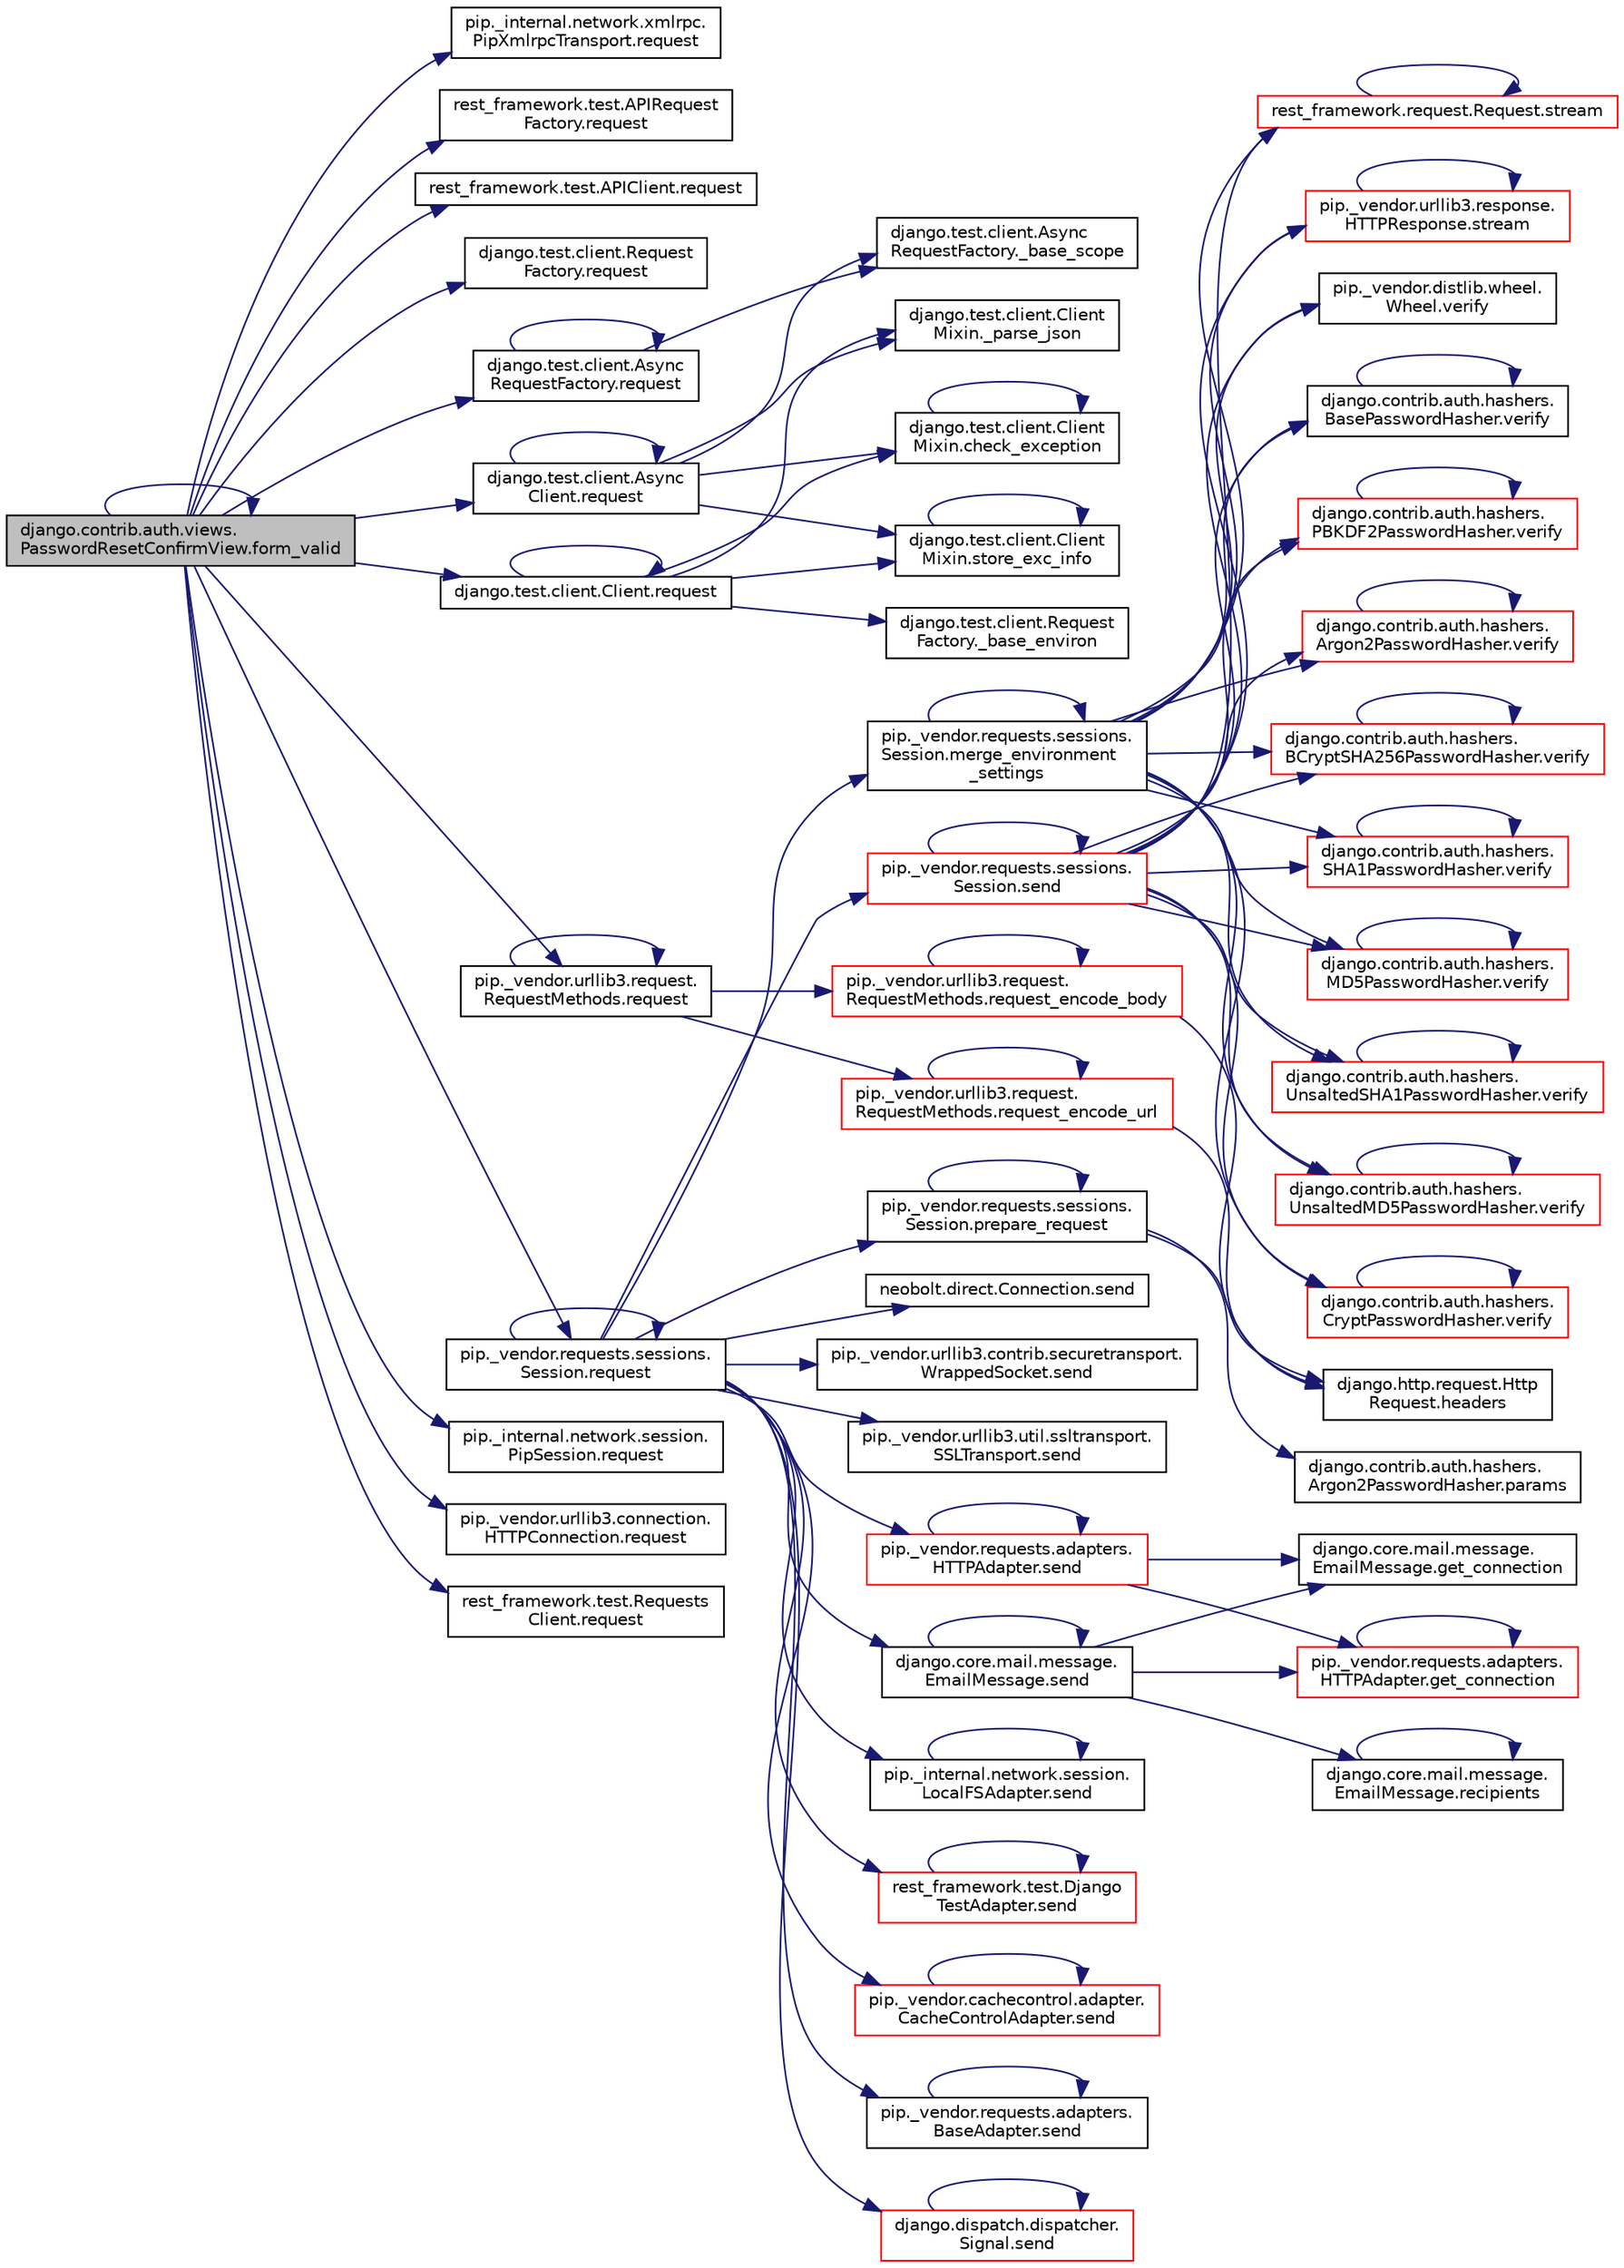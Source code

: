 digraph "django.contrib.auth.views.PasswordResetConfirmView.form_valid"
{
 // LATEX_PDF_SIZE
  edge [fontname="Helvetica",fontsize="10",labelfontname="Helvetica",labelfontsize="10"];
  node [fontname="Helvetica",fontsize="10",shape=record];
  rankdir="LR";
  Node1 [label="django.contrib.auth.views.\lPasswordResetConfirmView.form_valid",height=0.2,width=0.4,color="black", fillcolor="grey75", style="filled", fontcolor="black",tooltip=" "];
  Node1 -> Node1 [color="midnightblue",fontsize="10",style="solid",fontname="Helvetica"];
  Node1 -> Node2 [color="midnightblue",fontsize="10",style="solid",fontname="Helvetica"];
  Node2 [label="pip._internal.network.xmlrpc.\lPipXmlrpcTransport.request",height=0.2,width=0.4,color="black", fillcolor="white", style="filled",URL="$dd/d8a/classpip_1_1__internal_1_1network_1_1xmlrpc_1_1_pip_xmlrpc_transport.html#adb84317dcc522d845a56ce9cc4f82522",tooltip=" "];
  Node1 -> Node3 [color="midnightblue",fontsize="10",style="solid",fontname="Helvetica"];
  Node3 [label="rest_framework.test.APIRequest\lFactory.request",height=0.2,width=0.4,color="black", fillcolor="white", style="filled",URL="$da/d3c/classrest__framework_1_1test_1_1_a_p_i_request_factory.html#abd5931aada009b9fb1f1577613acd058",tooltip=" "];
  Node1 -> Node4 [color="midnightblue",fontsize="10",style="solid",fontname="Helvetica"];
  Node4 [label="rest_framework.test.APIClient.request",height=0.2,width=0.4,color="black", fillcolor="white", style="filled",URL="$da/d51/classrest__framework_1_1test_1_1_a_p_i_client.html#a77b55b2a0a90921243b61303fc37e59d",tooltip=" "];
  Node1 -> Node5 [color="midnightblue",fontsize="10",style="solid",fontname="Helvetica"];
  Node5 [label="django.test.client.Request\lFactory.request",height=0.2,width=0.4,color="black", fillcolor="white", style="filled",URL="$db/d7f/classdjango_1_1test_1_1client_1_1_request_factory.html#a12550839ba4cbabcf38bff0d2ff69f0a",tooltip=" "];
  Node1 -> Node6 [color="midnightblue",fontsize="10",style="solid",fontname="Helvetica"];
  Node6 [label="django.test.client.Async\lRequestFactory.request",height=0.2,width=0.4,color="black", fillcolor="white", style="filled",URL="$d6/de5/classdjango_1_1test_1_1client_1_1_async_request_factory.html#a8dcee74bc0f05203aa2aa2aad95555a9",tooltip=" "];
  Node6 -> Node7 [color="midnightblue",fontsize="10",style="solid",fontname="Helvetica"];
  Node7 [label="django.test.client.Async\lRequestFactory._base_scope",height=0.2,width=0.4,color="black", fillcolor="white", style="filled",URL="$d6/de5/classdjango_1_1test_1_1client_1_1_async_request_factory.html#a0f3b06a02852c6111eaab5a2c6b6b4fd",tooltip=" "];
  Node6 -> Node6 [color="midnightblue",fontsize="10",style="solid",fontname="Helvetica"];
  Node1 -> Node8 [color="midnightblue",fontsize="10",style="solid",fontname="Helvetica"];
  Node8 [label="django.test.client.Client.request",height=0.2,width=0.4,color="black", fillcolor="white", style="filled",URL="$d2/d2e/classdjango_1_1test_1_1client_1_1_client.html#a4b25cead120a234c08a522e016cb6138",tooltip=" "];
  Node8 -> Node9 [color="midnightblue",fontsize="10",style="solid",fontname="Helvetica"];
  Node9 [label="django.test.client.Request\lFactory._base_environ",height=0.2,width=0.4,color="black", fillcolor="white", style="filled",URL="$db/d7f/classdjango_1_1test_1_1client_1_1_request_factory.html#aebfbaaf544ab47e0aaaa3a282ab99dc2",tooltip=" "];
  Node8 -> Node10 [color="midnightblue",fontsize="10",style="solid",fontname="Helvetica"];
  Node10 [label="django.test.client.Client\lMixin._parse_json",height=0.2,width=0.4,color="black", fillcolor="white", style="filled",URL="$da/dd7/classdjango_1_1test_1_1client_1_1_client_mixin.html#a8286559999fe1a685cf2a3e398b01883",tooltip=" "];
  Node8 -> Node11 [color="midnightblue",fontsize="10",style="solid",fontname="Helvetica"];
  Node11 [label="django.test.client.Client\lMixin.check_exception",height=0.2,width=0.4,color="black", fillcolor="white", style="filled",URL="$da/dd7/classdjango_1_1test_1_1client_1_1_client_mixin.html#a3e5eb4fb98154c3fee071554699b0a02",tooltip=" "];
  Node11 -> Node11 [color="midnightblue",fontsize="10",style="solid",fontname="Helvetica"];
  Node8 -> Node8 [color="midnightblue",fontsize="10",style="solid",fontname="Helvetica"];
  Node8 -> Node12 [color="midnightblue",fontsize="10",style="solid",fontname="Helvetica"];
  Node12 [label="django.test.client.Client\lMixin.store_exc_info",height=0.2,width=0.4,color="black", fillcolor="white", style="filled",URL="$da/dd7/classdjango_1_1test_1_1client_1_1_client_mixin.html#a97e2ed480f9ee415e64f1764bdd38c31",tooltip=" "];
  Node12 -> Node12 [color="midnightblue",fontsize="10",style="solid",fontname="Helvetica"];
  Node1 -> Node13 [color="midnightblue",fontsize="10",style="solid",fontname="Helvetica"];
  Node13 [label="django.test.client.Async\lClient.request",height=0.2,width=0.4,color="black", fillcolor="white", style="filled",URL="$d9/dd7/classdjango_1_1test_1_1client_1_1_async_client.html#a38330cfdf01cb69d3dd0bdb8b9777bd9",tooltip=" "];
  Node13 -> Node7 [color="midnightblue",fontsize="10",style="solid",fontname="Helvetica"];
  Node13 -> Node10 [color="midnightblue",fontsize="10",style="solid",fontname="Helvetica"];
  Node13 -> Node11 [color="midnightblue",fontsize="10",style="solid",fontname="Helvetica"];
  Node13 -> Node13 [color="midnightblue",fontsize="10",style="solid",fontname="Helvetica"];
  Node13 -> Node12 [color="midnightblue",fontsize="10",style="solid",fontname="Helvetica"];
  Node1 -> Node14 [color="midnightblue",fontsize="10",style="solid",fontname="Helvetica"];
  Node14 [label="pip._vendor.requests.sessions.\lSession.request",height=0.2,width=0.4,color="black", fillcolor="white", style="filled",URL="$da/de9/classpip_1_1__vendor_1_1requests_1_1sessions_1_1_session.html#a718b60e99280c6ef1a346cb6dc0a90c8",tooltip=" "];
  Node14 -> Node15 [color="midnightblue",fontsize="10",style="solid",fontname="Helvetica"];
  Node15 [label="pip._vendor.requests.sessions.\lSession.merge_environment\l_settings",height=0.2,width=0.4,color="black", fillcolor="white", style="filled",URL="$da/de9/classpip_1_1__vendor_1_1requests_1_1sessions_1_1_session.html#a281aa976ac215f2b76d4309e4091a7a4",tooltip=" "];
  Node15 -> Node15 [color="midnightblue",fontsize="10",style="solid",fontname="Helvetica"];
  Node15 -> Node16 [color="midnightblue",fontsize="10",style="solid",fontname="Helvetica"];
  Node16 [label="rest_framework.request.Request.stream",height=0.2,width=0.4,color="red", fillcolor="white", style="filled",URL="$d9/d48/classrest__framework_1_1request_1_1_request.html#af4b0ad5f3b472837e6bc511bbe8ef6ee",tooltip=" "];
  Node16 -> Node16 [color="midnightblue",fontsize="10",style="solid",fontname="Helvetica"];
  Node15 -> Node18 [color="midnightblue",fontsize="10",style="solid",fontname="Helvetica"];
  Node18 [label="pip._vendor.urllib3.response.\lHTTPResponse.stream",height=0.2,width=0.4,color="red", fillcolor="white", style="filled",URL="$dd/d5a/classpip_1_1__vendor_1_1urllib3_1_1response_1_1_h_t_t_p_response.html#aad7ca8755c86a2cfe56f28e64b7f9e77",tooltip=" "];
  Node18 -> Node18 [color="midnightblue",fontsize="10",style="solid",fontname="Helvetica"];
  Node15 -> Node2862 [color="midnightblue",fontsize="10",style="solid",fontname="Helvetica"];
  Node2862 [label="pip._vendor.distlib.wheel.\lWheel.verify",height=0.2,width=0.4,color="black", fillcolor="white", style="filled",URL="$d1/d0b/classpip_1_1__vendor_1_1distlib_1_1wheel_1_1_wheel.html#a3792fb283924a1add010ebf4fc259a76",tooltip=" "];
  Node15 -> Node2863 [color="midnightblue",fontsize="10",style="solid",fontname="Helvetica"];
  Node2863 [label="django.contrib.auth.hashers.\lBasePasswordHasher.verify",height=0.2,width=0.4,color="black", fillcolor="white", style="filled",URL="$d7/d8e/classdjango_1_1contrib_1_1auth_1_1hashers_1_1_base_password_hasher.html#a6edb32933f71ee82ef20a996c95a5a6f",tooltip=" "];
  Node2863 -> Node2863 [color="midnightblue",fontsize="10",style="solid",fontname="Helvetica"];
  Node15 -> Node2864 [color="midnightblue",fontsize="10",style="solid",fontname="Helvetica"];
  Node2864 [label="django.contrib.auth.hashers.\lPBKDF2PasswordHasher.verify",height=0.2,width=0.4,color="red", fillcolor="white", style="filled",URL="$dc/d2f/classdjango_1_1contrib_1_1auth_1_1hashers_1_1_p_b_k_d_f2_password_hasher.html#a14c0a7adc14fcb67d582dba632654730",tooltip=" "];
  Node2864 -> Node2864 [color="midnightblue",fontsize="10",style="solid",fontname="Helvetica"];
  Node15 -> Node2881 [color="midnightblue",fontsize="10",style="solid",fontname="Helvetica"];
  Node2881 [label="django.contrib.auth.hashers.\lArgon2PasswordHasher.verify",height=0.2,width=0.4,color="red", fillcolor="white", style="filled",URL="$d9/d60/classdjango_1_1contrib_1_1auth_1_1hashers_1_1_argon2_password_hasher.html#ae6d55f8b4a5e80d586aadf3b5d7620b2",tooltip=" "];
  Node2881 -> Node2881 [color="midnightblue",fontsize="10",style="solid",fontname="Helvetica"];
  Node15 -> Node2882 [color="midnightblue",fontsize="10",style="solid",fontname="Helvetica"];
  Node2882 [label="django.contrib.auth.hashers.\lBCryptSHA256PasswordHasher.verify",height=0.2,width=0.4,color="red", fillcolor="white", style="filled",URL="$d6/d8a/classdjango_1_1contrib_1_1auth_1_1hashers_1_1_b_crypt_s_h_a256_password_hasher.html#a37ec86faa5f689ee4e87d2cf64c625db",tooltip=" "];
  Node2882 -> Node2882 [color="midnightblue",fontsize="10",style="solid",fontname="Helvetica"];
  Node15 -> Node2883 [color="midnightblue",fontsize="10",style="solid",fontname="Helvetica"];
  Node2883 [label="django.contrib.auth.hashers.\lSHA1PasswordHasher.verify",height=0.2,width=0.4,color="red", fillcolor="white", style="filled",URL="$d2/d98/classdjango_1_1contrib_1_1auth_1_1hashers_1_1_s_h_a1_password_hasher.html#a5a7efce9647022ac7210aaca2920c328",tooltip=" "];
  Node2883 -> Node2883 [color="midnightblue",fontsize="10",style="solid",fontname="Helvetica"];
  Node15 -> Node2884 [color="midnightblue",fontsize="10",style="solid",fontname="Helvetica"];
  Node2884 [label="django.contrib.auth.hashers.\lMD5PasswordHasher.verify",height=0.2,width=0.4,color="red", fillcolor="white", style="filled",URL="$d6/d56/classdjango_1_1contrib_1_1auth_1_1hashers_1_1_m_d5_password_hasher.html#a58cef15ef992c0f16395d7e01bbfdadc",tooltip=" "];
  Node2884 -> Node2884 [color="midnightblue",fontsize="10",style="solid",fontname="Helvetica"];
  Node15 -> Node2885 [color="midnightblue",fontsize="10",style="solid",fontname="Helvetica"];
  Node2885 [label="django.contrib.auth.hashers.\lUnsaltedSHA1PasswordHasher.verify",height=0.2,width=0.4,color="red", fillcolor="white", style="filled",URL="$df/d8d/classdjango_1_1contrib_1_1auth_1_1hashers_1_1_unsalted_s_h_a1_password_hasher.html#a12f43e6d0c6e2ce5338f1a2928f09be8",tooltip=" "];
  Node2885 -> Node2885 [color="midnightblue",fontsize="10",style="solid",fontname="Helvetica"];
  Node15 -> Node2886 [color="midnightblue",fontsize="10",style="solid",fontname="Helvetica"];
  Node2886 [label="django.contrib.auth.hashers.\lUnsaltedMD5PasswordHasher.verify",height=0.2,width=0.4,color="red", fillcolor="white", style="filled",URL="$de/d8b/classdjango_1_1contrib_1_1auth_1_1hashers_1_1_unsalted_m_d5_password_hasher.html#ada0618a6985af276942611c54b35d331",tooltip=" "];
  Node2886 -> Node2886 [color="midnightblue",fontsize="10",style="solid",fontname="Helvetica"];
  Node15 -> Node2887 [color="midnightblue",fontsize="10",style="solid",fontname="Helvetica"];
  Node2887 [label="django.contrib.auth.hashers.\lCryptPasswordHasher.verify",height=0.2,width=0.4,color="red", fillcolor="white", style="filled",URL="$df/df8/classdjango_1_1contrib_1_1auth_1_1hashers_1_1_crypt_password_hasher.html#a5e37890ea62454a948e56b7b6d6b9371",tooltip=" "];
  Node2887 -> Node2887 [color="midnightblue",fontsize="10",style="solid",fontname="Helvetica"];
  Node14 -> Node5531 [color="midnightblue",fontsize="10",style="solid",fontname="Helvetica"];
  Node5531 [label="pip._vendor.requests.sessions.\lSession.prepare_request",height=0.2,width=0.4,color="black", fillcolor="white", style="filled",URL="$da/de9/classpip_1_1__vendor_1_1requests_1_1sessions_1_1_session.html#a9ff769c5610b100b08ca3a357b44eb2a",tooltip=" "];
  Node5531 -> Node139 [color="midnightblue",fontsize="10",style="solid",fontname="Helvetica"];
  Node139 [label="django.http.request.Http\lRequest.headers",height=0.2,width=0.4,color="black", fillcolor="white", style="filled",URL="$d1/ded/classdjango_1_1http_1_1request_1_1_http_request.html#a0fed8b781301745131bfbbcaf6a415f9",tooltip=" "];
  Node5531 -> Node728 [color="midnightblue",fontsize="10",style="solid",fontname="Helvetica"];
  Node728 [label="django.contrib.auth.hashers.\lArgon2PasswordHasher.params",height=0.2,width=0.4,color="black", fillcolor="white", style="filled",URL="$d9/d60/classdjango_1_1contrib_1_1auth_1_1hashers_1_1_argon2_password_hasher.html#a686aba10c20efe71047034d701174c1c",tooltip=" "];
  Node5531 -> Node5531 [color="midnightblue",fontsize="10",style="solid",fontname="Helvetica"];
  Node14 -> Node14 [color="midnightblue",fontsize="10",style="solid",fontname="Helvetica"];
  Node14 -> Node2830 [color="midnightblue",fontsize="10",style="solid",fontname="Helvetica"];
  Node2830 [label="neobolt.direct.Connection.send",height=0.2,width=0.4,color="black", fillcolor="white", style="filled",URL="$d8/db4/classneobolt_1_1direct_1_1_connection.html#a57f1249f7411c31d732c3960e81dde43",tooltip=" "];
  Node14 -> Node2831 [color="midnightblue",fontsize="10",style="solid",fontname="Helvetica"];
  Node2831 [label="pip._vendor.urllib3.contrib.securetransport.\lWrappedSocket.send",height=0.2,width=0.4,color="black", fillcolor="white", style="filled",URL="$da/dfd/classpip_1_1__vendor_1_1urllib3_1_1contrib_1_1securetransport_1_1_wrapped_socket.html#a28869d3bbbcd6d0517f106a7192642f5",tooltip=" "];
  Node14 -> Node2832 [color="midnightblue",fontsize="10",style="solid",fontname="Helvetica"];
  Node2832 [label="pip._vendor.urllib3.util.ssltransport.\lSSLTransport.send",height=0.2,width=0.4,color="black", fillcolor="white", style="filled",URL="$d5/d5b/classpip_1_1__vendor_1_1urllib3_1_1util_1_1ssltransport_1_1_s_s_l_transport.html#aa73bada90e50687b906be549f6dee2d2",tooltip=" "];
  Node14 -> Node2833 [color="midnightblue",fontsize="10",style="solid",fontname="Helvetica"];
  Node2833 [label="django.core.mail.message.\lEmailMessage.send",height=0.2,width=0.4,color="black", fillcolor="white", style="filled",URL="$d9/d6b/classdjango_1_1core_1_1mail_1_1message_1_1_email_message.html#a0ed07ca9ef5dc033d04da5e8ea6aae2d",tooltip=" "];
  Node2833 -> Node2834 [color="midnightblue",fontsize="10",style="solid",fontname="Helvetica"];
  Node2834 [label="django.core.mail.message.\lEmailMessage.get_connection",height=0.2,width=0.4,color="black", fillcolor="white", style="filled",URL="$d9/d6b/classdjango_1_1core_1_1mail_1_1message_1_1_email_message.html#a959bf9cad820942e92f8d1fc36a69d3b",tooltip=" "];
  Node2833 -> Node2835 [color="midnightblue",fontsize="10",style="solid",fontname="Helvetica"];
  Node2835 [label="pip._vendor.requests.adapters.\lHTTPAdapter.get_connection",height=0.2,width=0.4,color="red", fillcolor="white", style="filled",URL="$da/dd8/classpip_1_1__vendor_1_1requests_1_1adapters_1_1_h_t_t_p_adapter.html#aa378d84f3fc4067c3bbe88ebc8304f9b",tooltip=" "];
  Node2835 -> Node2835 [color="midnightblue",fontsize="10",style="solid",fontname="Helvetica"];
  Node2833 -> Node2837 [color="midnightblue",fontsize="10",style="solid",fontname="Helvetica"];
  Node2837 [label="django.core.mail.message.\lEmailMessage.recipients",height=0.2,width=0.4,color="black", fillcolor="white", style="filled",URL="$d9/d6b/classdjango_1_1core_1_1mail_1_1message_1_1_email_message.html#a1f784c45b9f771327510444f5a5af536",tooltip=" "];
  Node2837 -> Node2837 [color="midnightblue",fontsize="10",style="solid",fontname="Helvetica"];
  Node2833 -> Node2833 [color="midnightblue",fontsize="10",style="solid",fontname="Helvetica"];
  Node14 -> Node2838 [color="midnightblue",fontsize="10",style="solid",fontname="Helvetica"];
  Node2838 [label="pip._internal.network.session.\lLocalFSAdapter.send",height=0.2,width=0.4,color="black", fillcolor="white", style="filled",URL="$d4/dd3/classpip_1_1__internal_1_1network_1_1session_1_1_local_f_s_adapter.html#afef6a4cb7abd169ba52782dfd386ffb3",tooltip=" "];
  Node2838 -> Node2838 [color="midnightblue",fontsize="10",style="solid",fontname="Helvetica"];
  Node14 -> Node2839 [color="midnightblue",fontsize="10",style="solid",fontname="Helvetica"];
  Node2839 [label="pip._vendor.requests.sessions.\lSession.send",height=0.2,width=0.4,color="red", fillcolor="white", style="filled",URL="$da/de9/classpip_1_1__vendor_1_1requests_1_1sessions_1_1_session.html#ae8fcb76dca3180b80dfd66c07587aeb2",tooltip=" "];
  Node2839 -> Node2839 [color="midnightblue",fontsize="10",style="solid",fontname="Helvetica"];
  Node2839 -> Node16 [color="midnightblue",fontsize="10",style="solid",fontname="Helvetica"];
  Node2839 -> Node18 [color="midnightblue",fontsize="10",style="solid",fontname="Helvetica"];
  Node2839 -> Node2862 [color="midnightblue",fontsize="10",style="solid",fontname="Helvetica"];
  Node2839 -> Node2863 [color="midnightblue",fontsize="10",style="solid",fontname="Helvetica"];
  Node2839 -> Node2864 [color="midnightblue",fontsize="10",style="solid",fontname="Helvetica"];
  Node2839 -> Node2881 [color="midnightblue",fontsize="10",style="solid",fontname="Helvetica"];
  Node2839 -> Node2882 [color="midnightblue",fontsize="10",style="solid",fontname="Helvetica"];
  Node2839 -> Node2883 [color="midnightblue",fontsize="10",style="solid",fontname="Helvetica"];
  Node2839 -> Node2884 [color="midnightblue",fontsize="10",style="solid",fontname="Helvetica"];
  Node2839 -> Node2885 [color="midnightblue",fontsize="10",style="solid",fontname="Helvetica"];
  Node2839 -> Node2886 [color="midnightblue",fontsize="10",style="solid",fontname="Helvetica"];
  Node2839 -> Node2887 [color="midnightblue",fontsize="10",style="solid",fontname="Helvetica"];
  Node14 -> Node2847 [color="midnightblue",fontsize="10",style="solid",fontname="Helvetica"];
  Node2847 [label="rest_framework.test.Django\lTestAdapter.send",height=0.2,width=0.4,color="red", fillcolor="white", style="filled",URL="$d5/d3b/classrest__framework_1_1test_1_1_django_test_adapter.html#aba6196e041138f7fc6a674001c84ae9e",tooltip=" "];
  Node2847 -> Node2847 [color="midnightblue",fontsize="10",style="solid",fontname="Helvetica"];
  Node14 -> Node2852 [color="midnightblue",fontsize="10",style="solid",fontname="Helvetica"];
  Node2852 [label="pip._vendor.cachecontrol.adapter.\lCacheControlAdapter.send",height=0.2,width=0.4,color="red", fillcolor="white", style="filled",URL="$d6/def/classpip_1_1__vendor_1_1cachecontrol_1_1adapter_1_1_cache_control_adapter.html#abddb11a29bd96615d01a19259912ef5d",tooltip=" "];
  Node2852 -> Node2852 [color="midnightblue",fontsize="10",style="solid",fontname="Helvetica"];
  Node14 -> Node2853 [color="midnightblue",fontsize="10",style="solid",fontname="Helvetica"];
  Node2853 [label="pip._vendor.requests.adapters.\lBaseAdapter.send",height=0.2,width=0.4,color="black", fillcolor="white", style="filled",URL="$d0/deb/classpip_1_1__vendor_1_1requests_1_1adapters_1_1_base_adapter.html#a837d77918210137cc87558a6e24621c7",tooltip=" "];
  Node2853 -> Node2853 [color="midnightblue",fontsize="10",style="solid",fontname="Helvetica"];
  Node14 -> Node2854 [color="midnightblue",fontsize="10",style="solid",fontname="Helvetica"];
  Node2854 [label="pip._vendor.requests.adapters.\lHTTPAdapter.send",height=0.2,width=0.4,color="red", fillcolor="white", style="filled",URL="$da/dd8/classpip_1_1__vendor_1_1requests_1_1adapters_1_1_h_t_t_p_adapter.html#a6b8cb9b4129cbc1c9aa685dc69f869a4",tooltip=" "];
  Node2854 -> Node2834 [color="midnightblue",fontsize="10",style="solid",fontname="Helvetica"];
  Node2854 -> Node2835 [color="midnightblue",fontsize="10",style="solid",fontname="Helvetica"];
  Node2854 -> Node2854 [color="midnightblue",fontsize="10",style="solid",fontname="Helvetica"];
  Node14 -> Node2860 [color="midnightblue",fontsize="10",style="solid",fontname="Helvetica"];
  Node2860 [label="django.dispatch.dispatcher.\lSignal.send",height=0.2,width=0.4,color="red", fillcolor="white", style="filled",URL="$d0/d86/classdjango_1_1dispatch_1_1dispatcher_1_1_signal.html#a07a0ab4d36f331ee1b1472be7d18472d",tooltip=" "];
  Node2860 -> Node2860 [color="midnightblue",fontsize="10",style="solid",fontname="Helvetica"];
  Node1 -> Node475 [color="midnightblue",fontsize="10",style="solid",fontname="Helvetica"];
  Node475 [label="pip._internal.network.session.\lPipSession.request",height=0.2,width=0.4,color="black", fillcolor="white", style="filled",URL="$d9/dc2/classpip_1_1__internal_1_1network_1_1session_1_1_pip_session.html#a9c968f2f764cbd41db6684fafb5b1e6a",tooltip=" "];
  Node1 -> Node444 [color="midnightblue",fontsize="10",style="solid",fontname="Helvetica"];
  Node444 [label="pip._vendor.urllib3.connection.\lHTTPConnection.request",height=0.2,width=0.4,color="black", fillcolor="white", style="filled",URL="$d2/d75/classpip_1_1__vendor_1_1urllib3_1_1connection_1_1_h_t_t_p_connection.html#ae44707607a133fa0d27085cc2ea9ef85",tooltip=" "];
  Node1 -> Node443 [color="midnightblue",fontsize="10",style="solid",fontname="Helvetica"];
  Node443 [label="rest_framework.test.Requests\lClient.request",height=0.2,width=0.4,color="black", fillcolor="white", style="filled",URL="$de/dc8/classrest__framework_1_1test_1_1_requests_client.html#ae6de53b1244ae8817b8bf8d6838b72ba",tooltip=" "];
  Node1 -> Node445 [color="midnightblue",fontsize="10",style="solid",fontname="Helvetica"];
  Node445 [label="pip._vendor.urllib3.request.\lRequestMethods.request",height=0.2,width=0.4,color="black", fillcolor="white", style="filled",URL="$de/d48/classpip_1_1__vendor_1_1urllib3_1_1request_1_1_request_methods.html#a875ca454fac77c856bdf0cbe44f8fb64",tooltip=" "];
  Node445 -> Node445 [color="midnightblue",fontsize="10",style="solid",fontname="Helvetica"];
  Node445 -> Node446 [color="midnightblue",fontsize="10",style="solid",fontname="Helvetica"];
  Node446 [label="pip._vendor.urllib3.request.\lRequestMethods.request_encode_body",height=0.2,width=0.4,color="red", fillcolor="white", style="filled",URL="$de/d48/classpip_1_1__vendor_1_1urllib3_1_1request_1_1_request_methods.html#aac879ba72efb676310e8298a97b07ef8",tooltip=" "];
  Node446 -> Node139 [color="midnightblue",fontsize="10",style="solid",fontname="Helvetica"];
  Node446 -> Node446 [color="midnightblue",fontsize="10",style="solid",fontname="Helvetica"];
  Node445 -> Node474 [color="midnightblue",fontsize="10",style="solid",fontname="Helvetica"];
  Node474 [label="pip._vendor.urllib3.request.\lRequestMethods.request_encode_url",height=0.2,width=0.4,color="red", fillcolor="white", style="filled",URL="$de/d48/classpip_1_1__vendor_1_1urllib3_1_1request_1_1_request_methods.html#ac51c7d4e15837f451bceb26cd4dd19a3",tooltip=" "];
  Node474 -> Node139 [color="midnightblue",fontsize="10",style="solid",fontname="Helvetica"];
  Node474 -> Node474 [color="midnightblue",fontsize="10",style="solid",fontname="Helvetica"];
}
